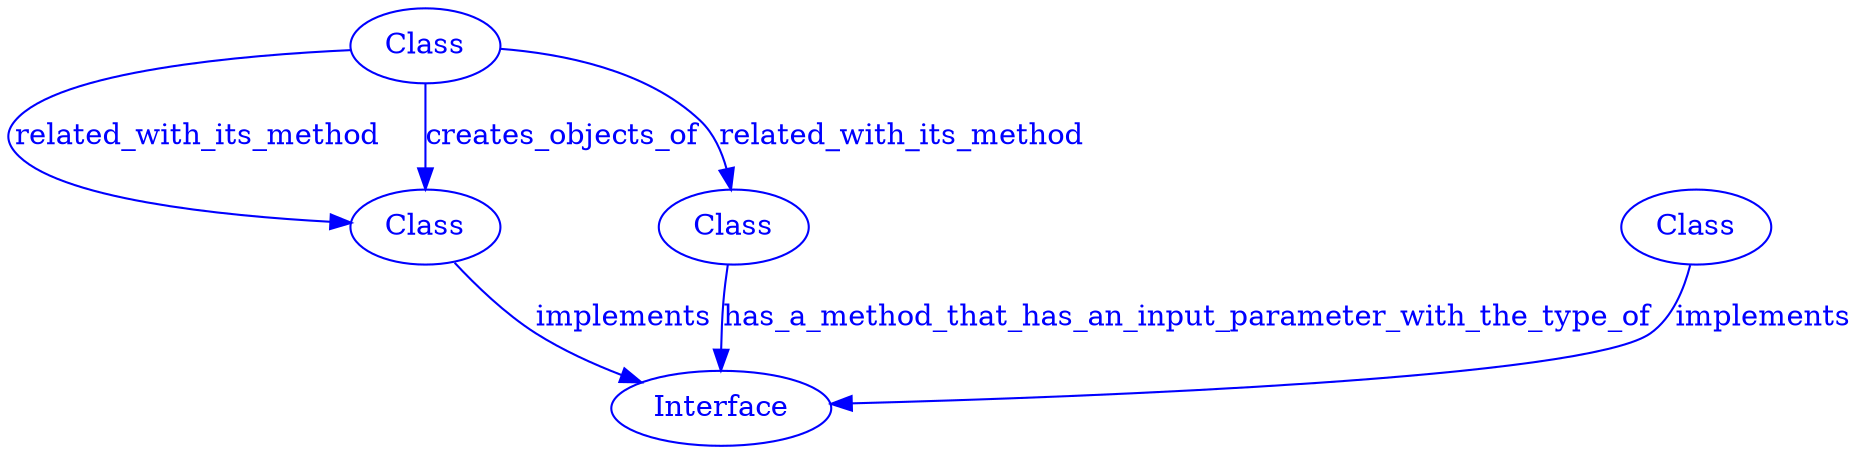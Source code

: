 digraph SubdueGraph {
  1 [label="Class",color=blue,fontcolor=blue];
  3 [label="Class",color=blue,fontcolor=blue];
  4 [label="Interface",color=blue,fontcolor=blue];
  6 [label="Class",color=blue,fontcolor=blue];
  8 [label="Class",color=blue,fontcolor=blue];
  3 -> 4 [label="implements",color=blue,fontcolor=blue];
  8 -> 4 [label="implements",color=blue,fontcolor=blue];
  1 -> 6 [label="related_with_its_method",color=blue,fontcolor=blue];
  1 -> 3 [label="related_with_its_method",color=blue,fontcolor=blue];
  1 -> 3 [label="creates_objects_of",color=blue,fontcolor=blue];
  6 -> 4 [label="has_a_method_that_has_an_input_parameter_with_the_type_of",color=blue,fontcolor=blue];
}
